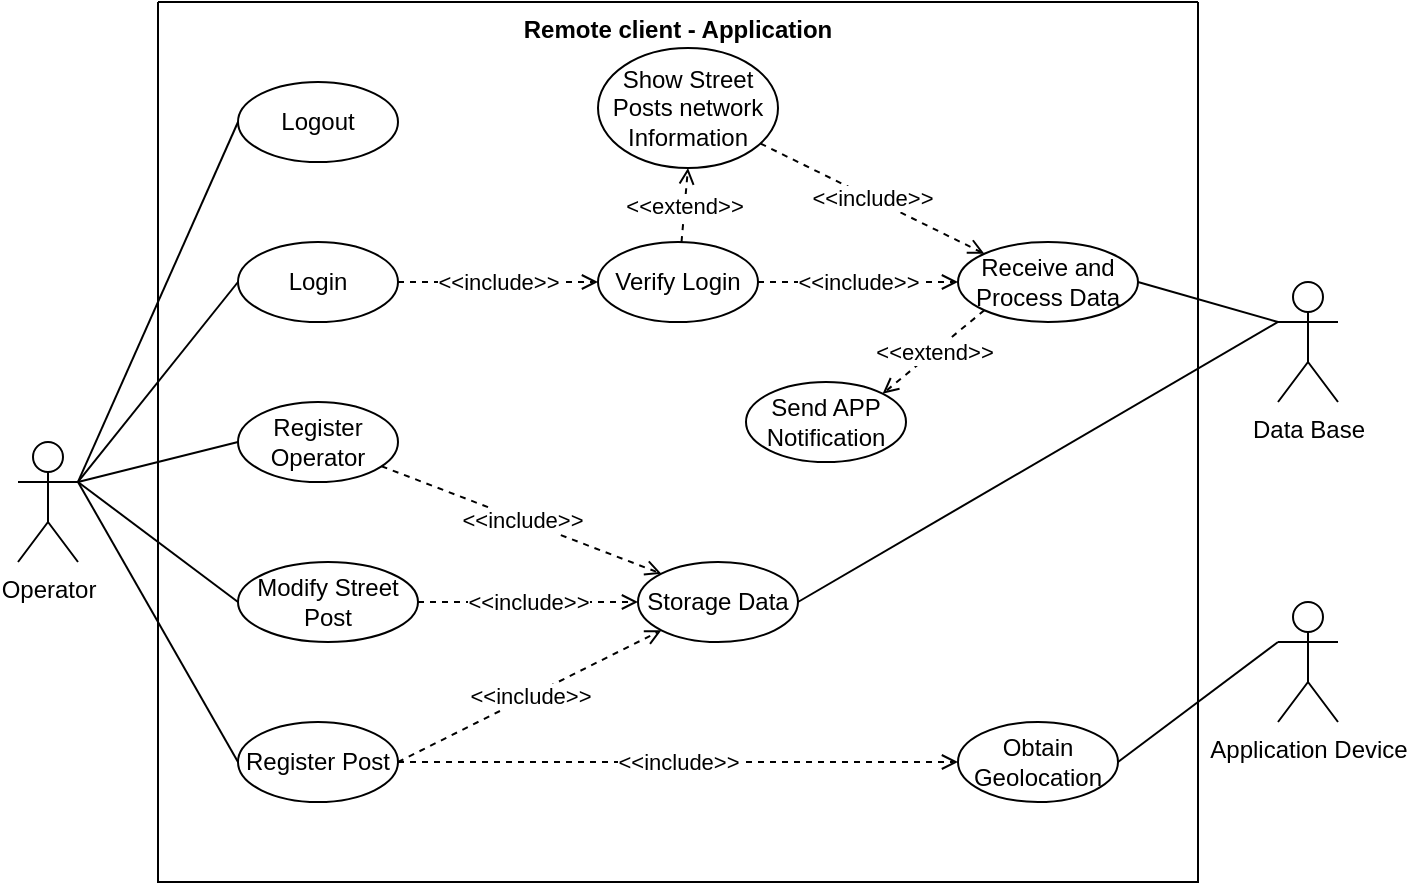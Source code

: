 <mxfile version="15.7.3" type="github" pages="4">
  <diagram id="smE5fnJAyVyCLhYMQo8Z" name="AppSystem_UseCases">
    <mxGraphModel dx="1185" dy="661" grid="1" gridSize="10" guides="1" tooltips="1" connect="1" arrows="1" fold="1" page="1" pageScale="1" pageWidth="827" pageHeight="1169" math="0" shadow="0">
      <root>
        <mxCell id="0" />
        <mxCell id="1" parent="0" />
        <mxCell id="Z5xYq3RRcm3EjHd7aSkA-1" value="Remote client - Application " style="swimlane;startSize=0;verticalAlign=top;" vertex="1" parent="1">
          <mxGeometry x="120" y="120" width="520" height="440" as="geometry" />
        </mxCell>
        <mxCell id="Z5xYq3RRcm3EjHd7aSkA-31" value="&amp;lt;&amp;lt;include&amp;gt;&amp;gt;" style="edgeStyle=none;rounded=0;orthogonalLoop=1;jettySize=auto;html=1;entryX=0;entryY=0.5;entryDx=0;entryDy=0;dashed=1;endArrow=open;endFill=0;" edge="1" parent="Z5xYq3RRcm3EjHd7aSkA-1" source="Z5xYq3RRcm3EjHd7aSkA-7" target="Z5xYq3RRcm3EjHd7aSkA-28">
          <mxGeometry relative="1" as="geometry" />
        </mxCell>
        <mxCell id="Z5xYq3RRcm3EjHd7aSkA-7" value="Login" style="ellipse;whiteSpace=wrap;html=1;" vertex="1" parent="Z5xYq3RRcm3EjHd7aSkA-1">
          <mxGeometry x="40" y="120" width="80" height="40" as="geometry" />
        </mxCell>
        <mxCell id="Z5xYq3RRcm3EjHd7aSkA-8" value="Logout" style="ellipse;whiteSpace=wrap;html=1;" vertex="1" parent="Z5xYq3RRcm3EjHd7aSkA-1">
          <mxGeometry x="40" y="40" width="80" height="40" as="geometry" />
        </mxCell>
        <mxCell id="Z5xYq3RRcm3EjHd7aSkA-55" value="&amp;lt;&amp;lt;include&amp;gt;&amp;gt;" style="edgeStyle=none;rounded=0;orthogonalLoop=1;jettySize=auto;html=1;entryX=0;entryY=0;entryDx=0;entryDy=0;dashed=1;endArrow=open;endFill=0;" edge="1" parent="Z5xYq3RRcm3EjHd7aSkA-1" source="Z5xYq3RRcm3EjHd7aSkA-9" target="Z5xYq3RRcm3EjHd7aSkA-23">
          <mxGeometry relative="1" as="geometry" />
        </mxCell>
        <mxCell id="Z5xYq3RRcm3EjHd7aSkA-9" value="Register Operator" style="ellipse;whiteSpace=wrap;html=1;" vertex="1" parent="Z5xYq3RRcm3EjHd7aSkA-1">
          <mxGeometry x="40" y="200" width="80" height="40" as="geometry" />
        </mxCell>
        <mxCell id="Z5xYq3RRcm3EjHd7aSkA-26" value="&amp;lt;&amp;lt;include&amp;gt;&amp;gt;" style="edgeStyle=none;rounded=0;orthogonalLoop=1;jettySize=auto;html=1;entryX=0;entryY=0.5;entryDx=0;entryDy=0;exitX=1;exitY=0.5;exitDx=0;exitDy=0;dashed=1;endArrow=open;endFill=0;" edge="1" parent="Z5xYq3RRcm3EjHd7aSkA-1" source="Z5xYq3RRcm3EjHd7aSkA-17" target="Z5xYq3RRcm3EjHd7aSkA-23">
          <mxGeometry relative="1" as="geometry" />
        </mxCell>
        <mxCell id="Z5xYq3RRcm3EjHd7aSkA-17" value="&lt;div&gt;Modify Street Post&lt;br&gt;&lt;/div&gt;" style="ellipse;whiteSpace=wrap;html=1;" vertex="1" parent="Z5xYq3RRcm3EjHd7aSkA-1">
          <mxGeometry x="40" y="280" width="90" height="40" as="geometry" />
        </mxCell>
        <mxCell id="Z5xYq3RRcm3EjHd7aSkA-22" value="&amp;lt;&amp;lt;include&amp;gt;&amp;gt;" style="edgeStyle=none;rounded=0;orthogonalLoop=1;jettySize=auto;html=1;entryX=0;entryY=0.5;entryDx=0;entryDy=0;dashed=1;endArrow=open;endFill=0;" edge="1" parent="Z5xYq3RRcm3EjHd7aSkA-1" source="Z5xYq3RRcm3EjHd7aSkA-18" target="Z5xYq3RRcm3EjHd7aSkA-20">
          <mxGeometry relative="1" as="geometry">
            <Array as="points">
              <mxPoint x="180" y="380" />
            </Array>
          </mxGeometry>
        </mxCell>
        <mxCell id="Z5xYq3RRcm3EjHd7aSkA-52" value="&amp;lt;&amp;lt;include&amp;gt;&amp;gt;" style="edgeStyle=none;rounded=0;orthogonalLoop=1;jettySize=auto;html=1;entryX=0;entryY=1;entryDx=0;entryDy=0;dashed=1;exitX=1;exitY=0.5;exitDx=0;exitDy=0;endArrow=open;endFill=0;" edge="1" parent="Z5xYq3RRcm3EjHd7aSkA-1" source="Z5xYq3RRcm3EjHd7aSkA-18" target="Z5xYq3RRcm3EjHd7aSkA-23">
          <mxGeometry relative="1" as="geometry" />
        </mxCell>
        <mxCell id="Z5xYq3RRcm3EjHd7aSkA-18" value="&lt;div&gt;Register Post&lt;br&gt;&lt;/div&gt;" style="ellipse;whiteSpace=wrap;html=1;" vertex="1" parent="Z5xYq3RRcm3EjHd7aSkA-1">
          <mxGeometry x="40" y="360" width="80" height="40" as="geometry" />
        </mxCell>
        <mxCell id="Z5xYq3RRcm3EjHd7aSkA-20" value="Obtain Geolocation" style="ellipse;whiteSpace=wrap;html=1;" vertex="1" parent="Z5xYq3RRcm3EjHd7aSkA-1">
          <mxGeometry x="400" y="360" width="80" height="40" as="geometry" />
        </mxCell>
        <mxCell id="Z5xYq3RRcm3EjHd7aSkA-23" value="Storage Data" style="ellipse;whiteSpace=wrap;html=1;" vertex="1" parent="Z5xYq3RRcm3EjHd7aSkA-1">
          <mxGeometry x="240" y="280" width="80" height="40" as="geometry" />
        </mxCell>
        <mxCell id="Z5xYq3RRcm3EjHd7aSkA-33" value="&amp;lt;&amp;lt;extend&amp;gt;&amp;gt;" style="edgeStyle=none;rounded=0;orthogonalLoop=1;jettySize=auto;html=1;entryX=0.5;entryY=1;entryDx=0;entryDy=0;dashed=1;endArrow=open;endFill=0;" edge="1" parent="Z5xYq3RRcm3EjHd7aSkA-1" source="Z5xYq3RRcm3EjHd7aSkA-28" target="Z5xYq3RRcm3EjHd7aSkA-32">
          <mxGeometry relative="1" as="geometry" />
        </mxCell>
        <mxCell id="Z5xYq3RRcm3EjHd7aSkA-28" value="Verify Login" style="ellipse;whiteSpace=wrap;html=1;" vertex="1" parent="Z5xYq3RRcm3EjHd7aSkA-1">
          <mxGeometry x="220" y="120" width="80" height="40" as="geometry" />
        </mxCell>
        <mxCell id="Z5xYq3RRcm3EjHd7aSkA-53" value="&amp;lt;&amp;lt;include&amp;gt;&amp;gt;" style="edgeStyle=none;rounded=0;orthogonalLoop=1;jettySize=auto;html=1;entryX=0;entryY=0;entryDx=0;entryDy=0;dashed=1;endArrow=open;endFill=0;" edge="1" parent="Z5xYq3RRcm3EjHd7aSkA-1" source="Z5xYq3RRcm3EjHd7aSkA-32" target="Z5xYq3RRcm3EjHd7aSkA-34">
          <mxGeometry relative="1" as="geometry" />
        </mxCell>
        <mxCell id="Z5xYq3RRcm3EjHd7aSkA-32" value="Show Street Posts network Information" style="ellipse;whiteSpace=wrap;html=1;" vertex="1" parent="Z5xYq3RRcm3EjHd7aSkA-1">
          <mxGeometry x="220" y="23" width="90" height="60" as="geometry" />
        </mxCell>
        <mxCell id="Z5xYq3RRcm3EjHd7aSkA-51" value="&amp;lt;&amp;lt;include&amp;gt;&amp;gt;" style="edgeStyle=none;rounded=0;orthogonalLoop=1;jettySize=auto;html=1;dashed=1;exitX=1;exitY=0.5;exitDx=0;exitDy=0;entryX=0;entryY=0.5;entryDx=0;entryDy=0;endArrow=open;endFill=0;" edge="1" parent="Z5xYq3RRcm3EjHd7aSkA-1" source="Z5xYq3RRcm3EjHd7aSkA-28" target="Z5xYq3RRcm3EjHd7aSkA-34">
          <mxGeometry relative="1" as="geometry" />
        </mxCell>
        <mxCell id="tzrhZv5mslkOKxqqWxBH-2" value="&amp;lt;&amp;lt;extend&amp;gt;&amp;gt;" style="rounded=0;orthogonalLoop=1;jettySize=auto;html=1;exitX=0;exitY=1;exitDx=0;exitDy=0;entryX=1;entryY=0;entryDx=0;entryDy=0;strokeWidth=1;verticalAlign=middle;dashed=1;endArrow=open;endFill=0;" edge="1" parent="Z5xYq3RRcm3EjHd7aSkA-1" source="Z5xYq3RRcm3EjHd7aSkA-34" target="tzrhZv5mslkOKxqqWxBH-1">
          <mxGeometry relative="1" as="geometry" />
        </mxCell>
        <mxCell id="Z5xYq3RRcm3EjHd7aSkA-34" value="Receive and Process Data" style="ellipse;whiteSpace=wrap;html=1;" vertex="1" parent="Z5xYq3RRcm3EjHd7aSkA-1">
          <mxGeometry x="400" y="120" width="90" height="40" as="geometry" />
        </mxCell>
        <mxCell id="tzrhZv5mslkOKxqqWxBH-1" value="Send APP Notification" style="ellipse;whiteSpace=wrap;html=1;" vertex="1" parent="Z5xYq3RRcm3EjHd7aSkA-1">
          <mxGeometry x="294" y="190" width="80" height="40" as="geometry" />
        </mxCell>
        <mxCell id="Z5xYq3RRcm3EjHd7aSkA-21" style="edgeStyle=none;rounded=0;orthogonalLoop=1;jettySize=auto;html=1;exitX=0;exitY=0.333;exitDx=0;exitDy=0;exitPerimeter=0;entryX=1;entryY=0.5;entryDx=0;entryDy=0;endArrow=none;endFill=0;" edge="1" parent="1" source="Z5xYq3RRcm3EjHd7aSkA-2" target="Z5xYq3RRcm3EjHd7aSkA-20">
          <mxGeometry relative="1" as="geometry" />
        </mxCell>
        <mxCell id="Z5xYq3RRcm3EjHd7aSkA-2" value="Application Device" style="shape=umlActor;verticalLabelPosition=bottom;verticalAlign=top;html=1;outlineConnect=0;" vertex="1" parent="1">
          <mxGeometry x="680" y="420" width="30" height="60" as="geometry" />
        </mxCell>
        <mxCell id="Z5xYq3RRcm3EjHd7aSkA-11" style="rounded=0;orthogonalLoop=1;jettySize=auto;html=1;exitX=1;exitY=0.333;exitDx=0;exitDy=0;exitPerimeter=0;entryX=0;entryY=0.5;entryDx=0;entryDy=0;endArrow=none;endFill=0;" edge="1" parent="1" source="Z5xYq3RRcm3EjHd7aSkA-6" target="Z5xYq3RRcm3EjHd7aSkA-8">
          <mxGeometry relative="1" as="geometry" />
        </mxCell>
        <mxCell id="Z5xYq3RRcm3EjHd7aSkA-12" style="edgeStyle=none;rounded=0;orthogonalLoop=1;jettySize=auto;html=1;exitX=1;exitY=0.333;exitDx=0;exitDy=0;exitPerimeter=0;entryX=0;entryY=0.5;entryDx=0;entryDy=0;endArrow=none;endFill=0;" edge="1" parent="1" source="Z5xYq3RRcm3EjHd7aSkA-6" target="Z5xYq3RRcm3EjHd7aSkA-9">
          <mxGeometry relative="1" as="geometry" />
        </mxCell>
        <mxCell id="Z5xYq3RRcm3EjHd7aSkA-13" style="edgeStyle=none;rounded=0;orthogonalLoop=1;jettySize=auto;html=1;exitX=1;exitY=0.333;exitDx=0;exitDy=0;exitPerimeter=0;entryX=0;entryY=0.5;entryDx=0;entryDy=0;endArrow=none;endFill=0;" edge="1" parent="1" source="Z5xYq3RRcm3EjHd7aSkA-6" target="Z5xYq3RRcm3EjHd7aSkA-7">
          <mxGeometry relative="1" as="geometry" />
        </mxCell>
        <mxCell id="Z5xYq3RRcm3EjHd7aSkA-19" style="edgeStyle=none;rounded=0;orthogonalLoop=1;jettySize=auto;html=1;exitX=1;exitY=0.333;exitDx=0;exitDy=0;exitPerimeter=0;entryX=0;entryY=0.5;entryDx=0;entryDy=0;endArrow=none;endFill=0;" edge="1" parent="1" source="Z5xYq3RRcm3EjHd7aSkA-6" target="Z5xYq3RRcm3EjHd7aSkA-18">
          <mxGeometry relative="1" as="geometry" />
        </mxCell>
        <mxCell id="Z5xYq3RRcm3EjHd7aSkA-24" style="edgeStyle=none;rounded=0;orthogonalLoop=1;jettySize=auto;html=1;exitX=1;exitY=0.333;exitDx=0;exitDy=0;exitPerimeter=0;entryX=0;entryY=0.5;entryDx=0;entryDy=0;endArrow=none;endFill=0;" edge="1" parent="1" source="Z5xYq3RRcm3EjHd7aSkA-6" target="Z5xYq3RRcm3EjHd7aSkA-17">
          <mxGeometry relative="1" as="geometry" />
        </mxCell>
        <mxCell id="Z5xYq3RRcm3EjHd7aSkA-6" value="Operator" style="shape=umlActor;verticalLabelPosition=bottom;verticalAlign=top;html=1;outlineConnect=0;" vertex="1" parent="1">
          <mxGeometry x="50" y="340" width="30" height="60" as="geometry" />
        </mxCell>
        <mxCell id="Z5xYq3RRcm3EjHd7aSkA-25" style="edgeStyle=none;rounded=0;orthogonalLoop=1;jettySize=auto;html=1;exitX=0;exitY=0.333;exitDx=0;exitDy=0;exitPerimeter=0;entryX=1;entryY=0.5;entryDx=0;entryDy=0;endArrow=none;endFill=0;" edge="1" parent="1" source="Z5xYq3RRcm3EjHd7aSkA-10" target="Z5xYq3RRcm3EjHd7aSkA-23">
          <mxGeometry relative="1" as="geometry" />
        </mxCell>
        <mxCell id="Z5xYq3RRcm3EjHd7aSkA-50" style="edgeStyle=none;rounded=0;orthogonalLoop=1;jettySize=auto;html=1;exitX=0;exitY=0.333;exitDx=0;exitDy=0;exitPerimeter=0;entryX=1;entryY=0.5;entryDx=0;entryDy=0;endArrow=none;endFill=0;" edge="1" parent="1" source="Z5xYq3RRcm3EjHd7aSkA-10" target="Z5xYq3RRcm3EjHd7aSkA-34">
          <mxGeometry relative="1" as="geometry" />
        </mxCell>
        <mxCell id="Z5xYq3RRcm3EjHd7aSkA-10" value="Data Base" style="shape=umlActor;verticalLabelPosition=bottom;verticalAlign=top;html=1;outlineConnect=0;" vertex="1" parent="1">
          <mxGeometry x="680" y="260" width="30" height="60" as="geometry" />
        </mxCell>
      </root>
    </mxGraphModel>
  </diagram>
  <diagram name="WebSiteSys_UseCases" id="4FfJd1EmiULP9ebMevSI">
    <mxGraphModel dx="1185" dy="661" grid="1" gridSize="10" guides="1" tooltips="1" connect="1" arrows="1" fold="1" page="1" pageScale="1" pageWidth="827" pageHeight="1169" math="0" shadow="0">
      <root>
        <mxCell id="5bZJ5uvaay_0yBccqVm7-0" />
        <mxCell id="5bZJ5uvaay_0yBccqVm7-1" parent="5bZJ5uvaay_0yBccqVm7-0" />
        <mxCell id="5bZJ5uvaay_0yBccqVm7-2" value="Remote Client - Web Site " style="swimlane;startSize=0;verticalAlign=top;" vertex="1" parent="5bZJ5uvaay_0yBccqVm7-1">
          <mxGeometry x="120" y="120" width="520" height="240" as="geometry" />
        </mxCell>
        <mxCell id="HWeHAJftkcvxa5E9LvG0-5" value="&amp;lt;&amp;lt;extend&amp;gt;&amp;gt;" style="edgeStyle=none;rounded=0;orthogonalLoop=1;jettySize=auto;html=1;entryX=0;entryY=0.5;entryDx=0;entryDy=0;dashed=1;endArrow=open;endFill=0;" edge="1" parent="5bZJ5uvaay_0yBccqVm7-2" source="5bZJ5uvaay_0yBccqVm7-12" target="HWeHAJftkcvxa5E9LvG0-4">
          <mxGeometry relative="1" as="geometry" />
        </mxCell>
        <mxCell id="5bZJ5uvaay_0yBccqVm7-12" value="Insert Location" style="ellipse;whiteSpace=wrap;html=1;" vertex="1" parent="5bZJ5uvaay_0yBccqVm7-2">
          <mxGeometry x="40" y="40" width="80" height="40" as="geometry" />
        </mxCell>
        <mxCell id="lhICtqO1B-pOkqbgifs4-3" value="&amp;lt;&amp;lt;extend&amp;gt;&amp;gt;" style="edgeStyle=none;rounded=0;orthogonalLoop=1;jettySize=auto;html=1;entryX=1;entryY=1;entryDx=0;entryDy=0;dashed=1;endArrow=open;endFill=0;" edge="1" parent="5bZJ5uvaay_0yBccqVm7-2" source="5bZJ5uvaay_0yBccqVm7-13" target="HWeHAJftkcvxa5E9LvG0-4">
          <mxGeometry relative="1" as="geometry" />
        </mxCell>
        <mxCell id="5bZJ5uvaay_0yBccqVm7-13" value="Obtain Geolocation" style="ellipse;whiteSpace=wrap;html=1;" vertex="1" parent="5bZJ5uvaay_0yBccqVm7-2">
          <mxGeometry x="400" y="160" width="80" height="40" as="geometry" />
        </mxCell>
        <mxCell id="5bZJ5uvaay_0yBccqVm7-20" value="Receive and Process Data" style="ellipse;whiteSpace=wrap;html=1;" vertex="1" parent="5bZJ5uvaay_0yBccqVm7-2">
          <mxGeometry x="400" y="40" width="80" height="40" as="geometry" />
        </mxCell>
        <mxCell id="HWeHAJftkcvxa5E9LvG0-6" value="&amp;lt;&amp;lt;include&amp;gt;&amp;gt;" style="edgeStyle=none;rounded=0;orthogonalLoop=1;jettySize=auto;html=1;entryX=0;entryY=0.5;entryDx=0;entryDy=0;dashed=1;endArrow=open;endFill=0;" edge="1" parent="5bZJ5uvaay_0yBccqVm7-2" source="HWeHAJftkcvxa5E9LvG0-4" target="5bZJ5uvaay_0yBccqVm7-20">
          <mxGeometry relative="1" as="geometry" />
        </mxCell>
        <mxCell id="HWeHAJftkcvxa5E9LvG0-4" value="Show Available Parking Spots" style="ellipse;whiteSpace=wrap;html=1;" vertex="1" parent="5bZJ5uvaay_0yBccqVm7-2">
          <mxGeometry x="210" y="35" width="100" height="50" as="geometry" />
        </mxCell>
        <mxCell id="lhICtqO1B-pOkqbgifs4-2" value="&amp;lt;&amp;lt;extend&amp;gt;&amp;gt;" style="edgeStyle=none;rounded=0;orthogonalLoop=1;jettySize=auto;html=1;entryX=0;entryY=0.5;entryDx=0;entryDy=0;dashed=1;endArrow=open;endFill=0;" edge="1" parent="5bZJ5uvaay_0yBccqVm7-2" source="lhICtqO1B-pOkqbgifs4-0" target="5bZJ5uvaay_0yBccqVm7-13">
          <mxGeometry relative="1" as="geometry" />
        </mxCell>
        <mxCell id="lhICtqO1B-pOkqbgifs4-0" value="Use GPS Location" style="ellipse;whiteSpace=wrap;html=1;" vertex="1" parent="5bZJ5uvaay_0yBccqVm7-2">
          <mxGeometry x="40" y="155" width="90" height="50" as="geometry" />
        </mxCell>
        <mxCell id="5bZJ5uvaay_0yBccqVm7-21" style="edgeStyle=none;rounded=0;orthogonalLoop=1;jettySize=auto;html=1;exitX=0;exitY=0.333;exitDx=0;exitDy=0;exitPerimeter=0;entryX=1;entryY=0.5;entryDx=0;entryDy=0;endArrow=none;endFill=0;" edge="1" parent="5bZJ5uvaay_0yBccqVm7-1" source="5bZJ5uvaay_0yBccqVm7-22" target="5bZJ5uvaay_0yBccqVm7-13">
          <mxGeometry relative="1" as="geometry" />
        </mxCell>
        <mxCell id="5bZJ5uvaay_0yBccqVm7-22" value="&lt;div&gt; Device where &lt;br&gt;&lt;/div&gt;&lt;div&gt;the WebSite&lt;/div&gt;&lt;div&gt; is running&lt;/div&gt;" style="shape=umlActor;verticalLabelPosition=bottom;verticalAlign=top;html=1;outlineConnect=0;" vertex="1" parent="5bZJ5uvaay_0yBccqVm7-1">
          <mxGeometry x="680" y="250" width="30" height="60" as="geometry" />
        </mxCell>
        <mxCell id="5bZJ5uvaay_0yBccqVm7-26" style="edgeStyle=none;rounded=0;orthogonalLoop=1;jettySize=auto;html=1;exitX=1;exitY=0.333;exitDx=0;exitDy=0;exitPerimeter=0;entryX=0;entryY=0.5;entryDx=0;entryDy=0;endArrow=none;endFill=0;" edge="1" parent="5bZJ5uvaay_0yBccqVm7-1" source="5bZJ5uvaay_0yBccqVm7-28" target="5bZJ5uvaay_0yBccqVm7-12">
          <mxGeometry relative="1" as="geometry" />
        </mxCell>
        <mxCell id="lhICtqO1B-pOkqbgifs4-1" style="edgeStyle=none;rounded=0;orthogonalLoop=1;jettySize=auto;html=1;entryX=0;entryY=0.5;entryDx=0;entryDy=0;exitX=1;exitY=0.333;exitDx=0;exitDy=0;exitPerimeter=0;endArrow=none;endFill=0;" edge="1" parent="5bZJ5uvaay_0yBccqVm7-1" source="5bZJ5uvaay_0yBccqVm7-28" target="lhICtqO1B-pOkqbgifs4-0">
          <mxGeometry relative="1" as="geometry" />
        </mxCell>
        <mxCell id="5bZJ5uvaay_0yBccqVm7-28" value="User" style="shape=umlActor;verticalLabelPosition=bottom;verticalAlign=top;html=1;outlineConnect=0;" vertex="1" parent="5bZJ5uvaay_0yBccqVm7-1">
          <mxGeometry x="50" y="220" width="30" height="60" as="geometry" />
        </mxCell>
        <mxCell id="5bZJ5uvaay_0yBccqVm7-30" style="edgeStyle=none;rounded=0;orthogonalLoop=1;jettySize=auto;html=1;exitX=0;exitY=0.333;exitDx=0;exitDy=0;exitPerimeter=0;entryX=1;entryY=0.5;entryDx=0;entryDy=0;endArrow=none;endFill=0;" edge="1" parent="5bZJ5uvaay_0yBccqVm7-1" source="5bZJ5uvaay_0yBccqVm7-31" target="5bZJ5uvaay_0yBccqVm7-20">
          <mxGeometry relative="1" as="geometry" />
        </mxCell>
        <mxCell id="5bZJ5uvaay_0yBccqVm7-31" value="Data Base" style="shape=umlActor;verticalLabelPosition=bottom;verticalAlign=top;html=1;outlineConnect=0;" vertex="1" parent="5bZJ5uvaay_0yBccqVm7-1">
          <mxGeometry x="680" y="160" width="30" height="60" as="geometry" />
        </mxCell>
      </root>
    </mxGraphModel>
  </diagram>
  <diagram id="OCFw99Fu_aBWrZGg2Cmg" name="AppSystem_Flowchart">
    <mxGraphModel dx="1185" dy="661" grid="1" gridSize="10" guides="1" tooltips="1" connect="1" arrows="1" fold="1" page="1" pageScale="1" pageWidth="827" pageHeight="1169" math="0" shadow="0">
      <root>
        <mxCell id="kFAHCopUlWE3aFs84oHL-0" />
        <mxCell id="kFAHCopUlWE3aFs84oHL-1" parent="kFAHCopUlWE3aFs84oHL-0" />
        <mxCell id="qKz6rHFTW4mGTRxI2GKe-0" style="edgeStyle=orthogonalEdgeStyle;rounded=0;orthogonalLoop=1;jettySize=auto;html=1;entryX=0.5;entryY=0;entryDx=0;entryDy=0;strokeWidth=1;" edge="1" parent="kFAHCopUlWE3aFs84oHL-1" source="kFAHCopUlWE3aFs84oHL-2" target="FcJ4UmkGHhbU9HNVWjmT-6">
          <mxGeometry relative="1" as="geometry" />
        </mxCell>
        <mxCell id="kFAHCopUlWE3aFs84oHL-2" value="" style="strokeWidth=2;html=1;shape=mxgraph.flowchart.start_2;whiteSpace=wrap;align=center;verticalAlign=top;" vertex="1" parent="kFAHCopUlWE3aFs84oHL-1">
          <mxGeometry x="400" y="40" width="40" height="40" as="geometry" />
        </mxCell>
        <mxCell id="6r2pijpvhr34EdALcpbM-5" value="Login" style="edgeStyle=orthogonalEdgeStyle;rounded=0;orthogonalLoop=1;jettySize=auto;html=1;strokeWidth=1;entryX=0.5;entryY=0;entryDx=0;entryDy=0;verticalAlign=middle;exitX=0.5;exitY=1;exitDx=0;exitDy=0;" edge="1" parent="kFAHCopUlWE3aFs84oHL-1" source="FcJ4UmkGHhbU9HNVWjmT-6" target="FcJ4UmkGHhbU9HNVWjmT-9">
          <mxGeometry x="0.818" y="21" relative="1" as="geometry">
            <mxPoint x="560.72" y="241.04" as="targetPoint" />
            <mxPoint x="559.48" y="200" as="sourcePoint" />
            <mxPoint as="offset" />
          </mxGeometry>
        </mxCell>
        <mxCell id="6r2pijpvhr34EdALcpbM-9" value="Invalid Login" style="edgeStyle=orthogonalEdgeStyle;rounded=0;orthogonalLoop=1;jettySize=auto;html=1;exitX=0;exitY=0.5;exitDx=0;exitDy=0;strokeWidth=1;curved=1;entryX=0.25;entryY=0;entryDx=0;entryDy=0;" edge="1" parent="kFAHCopUlWE3aFs84oHL-1" source="FcJ4UmkGHhbU9HNVWjmT-9" target="FcJ4UmkGHhbU9HNVWjmT-9">
          <mxGeometry x="-0.263" y="35" relative="1" as="geometry">
            <mxPoint x="538.48" y="240" as="targetPoint" />
            <mxPoint x="514.48" y="260" as="sourcePoint" />
            <Array as="points">
              <mxPoint x="484.98" y="260" />
              <mxPoint x="484.98" y="210" />
              <mxPoint x="536.98" y="210" />
            </Array>
            <mxPoint as="offset" />
          </mxGeometry>
        </mxCell>
        <mxCell id="FcJ4UmkGHhbU9HNVWjmT-6" value="System Configuration" style="verticalLabelPosition=middle;verticalAlign=middle;html=1;shape=process;whiteSpace=wrap;rounded=1;size=0.086;arcSize=6;fillColor=none;labelPosition=center;align=center;" vertex="1" parent="kFAHCopUlWE3aFs84oHL-1">
          <mxGeometry x="347.5" y="120" width="145" height="40" as="geometry" />
        </mxCell>
        <mxCell id="FcJ4UmkGHhbU9HNVWjmT-12" value="&lt;div&gt;Successful Login&lt;/div&gt;" style="edgeStyle=orthogonalEdgeStyle;curved=1;rounded=0;orthogonalLoop=1;jettySize=auto;html=1;entryX=0.5;entryY=0;entryDx=0;entryDy=0;strokeWidth=1;exitX=0.5;exitY=1;exitDx=0;exitDy=0;" edge="1" parent="kFAHCopUlWE3aFs84oHL-1" source="FcJ4UmkGHhbU9HNVWjmT-9" target="FcJ4UmkGHhbU9HNVWjmT-11">
          <mxGeometry y="51" relative="1" as="geometry">
            <mxPoint x="567.5" y="280" as="sourcePoint" />
            <mxPoint x="567.5" y="320" as="targetPoint" />
            <mxPoint as="offset" />
          </mxGeometry>
        </mxCell>
        <mxCell id="FcJ4UmkGHhbU9HNVWjmT-9" value="&lt;div&gt;Login&lt;/div&gt;" style="verticalLabelPosition=middle;verticalAlign=middle;html=1;shape=process;whiteSpace=wrap;rounded=1;size=0.086;arcSize=6;fillColor=none;labelPosition=center;align=center;" vertex="1" parent="kFAHCopUlWE3aFs84oHL-1">
          <mxGeometry x="514.48" y="240" width="90" height="40" as="geometry" />
        </mxCell>
        <mxCell id="FcJ4UmkGHhbU9HNVWjmT-11" value="Show Posts Information" style="verticalLabelPosition=middle;verticalAlign=middle;html=1;shape=process;whiteSpace=wrap;rounded=1;size=0.086;arcSize=6;fillColor=none;labelPosition=center;align=center;" vertex="1" parent="kFAHCopUlWE3aFs84oHL-1">
          <mxGeometry x="514.48" y="320" width="90" height="40" as="geometry" />
        </mxCell>
        <mxCell id="FcJ4UmkGHhbU9HNVWjmT-14" value="&lt;div&gt;Operator &lt;br&gt;&lt;/div&gt;&lt;div&gt;Registered&lt;/div&gt;" style="edgeStyle=orthogonalEdgeStyle;rounded=0;orthogonalLoop=1;jettySize=auto;html=1;strokeWidth=1;exitX=0.5;exitY=1;exitDx=0;exitDy=0;" edge="1" parent="kFAHCopUlWE3aFs84oHL-1" source="FcJ4UmkGHhbU9HNVWjmT-15">
          <mxGeometry x="-0.625" y="-20" relative="1" as="geometry">
            <mxPoint x="325" y="280" as="sourcePoint" />
            <mxPoint x="420" y="180" as="targetPoint" />
            <Array as="points">
              <mxPoint x="325" y="320" />
              <mxPoint x="240" y="320" />
              <mxPoint x="240" y="180" />
            </Array>
            <mxPoint as="offset" />
          </mxGeometry>
        </mxCell>
        <mxCell id="FcJ4UmkGHhbU9HNVWjmT-17" value="Register" style="edgeStyle=orthogonalEdgeStyle;rounded=0;orthogonalLoop=1;jettySize=auto;html=1;strokeWidth=1;verticalAlign=middle;exitX=0.5;exitY=1;exitDx=0;exitDy=0;" edge="1" parent="kFAHCopUlWE3aFs84oHL-1" source="FcJ4UmkGHhbU9HNVWjmT-6" target="FcJ4UmkGHhbU9HNVWjmT-15">
          <mxGeometry x="0.257" y="20" relative="1" as="geometry">
            <mxPoint x="325" y="200" as="sourcePoint" />
            <mxPoint as="offset" />
          </mxGeometry>
        </mxCell>
        <mxCell id="FcJ4UmkGHhbU9HNVWjmT-15" value="Register Operator" style="verticalLabelPosition=middle;verticalAlign=middle;html=1;shape=process;whiteSpace=wrap;rounded=1;size=0.086;arcSize=6;fillColor=none;labelPosition=center;align=center;" vertex="1" parent="kFAHCopUlWE3aFs84oHL-1">
          <mxGeometry x="280" y="240" width="90" height="40" as="geometry" />
        </mxCell>
        <mxCell id="o-Xg6d7DhyHQ84LFF3CI-3" value="Register Post" style="edgeStyle=orthogonalEdgeStyle;rounded=0;orthogonalLoop=1;jettySize=auto;html=1;strokeWidth=1;verticalAlign=middle;entryX=0.5;entryY=0;entryDx=0;entryDy=0;exitX=0.5;exitY=1;exitDx=0;exitDy=0;" edge="1" parent="kFAHCopUlWE3aFs84oHL-1" source="FcJ4UmkGHhbU9HNVWjmT-11" target="o-Xg6d7DhyHQ84LFF3CI-1">
          <mxGeometry x="0.454" y="20" relative="1" as="geometry">
            <mxPoint x="365" y="400" as="sourcePoint" />
            <mxPoint as="offset" />
          </mxGeometry>
        </mxCell>
        <mxCell id="NqCkrAAovr8_RNabCgoQ-0" value="&lt;div&gt;Post Registered&lt;/div&gt;" style="edgeStyle=orthogonalEdgeStyle;rounded=0;orthogonalLoop=1;jettySize=auto;html=1;strokeWidth=1;verticalAlign=middle;exitX=0.5;exitY=1;exitDx=0;exitDy=0;entryX=0.5;entryY=0;entryDx=0;entryDy=0;entryPerimeter=0;" edge="1" parent="kFAHCopUlWE3aFs84oHL-1" source="o-Xg6d7DhyHQ84LFF3CI-1" target="85EwHDn-hXENK2C40TPa-0">
          <mxGeometry y="45" relative="1" as="geometry">
            <mxPoint x="365" y="520" as="targetPoint" />
            <Array as="points" />
            <mxPoint as="offset" />
          </mxGeometry>
        </mxCell>
        <mxCell id="o-Xg6d7DhyHQ84LFF3CI-1" value="Register Post" style="verticalLabelPosition=middle;verticalAlign=middle;html=1;shape=process;whiteSpace=wrap;rounded=1;size=0.086;arcSize=6;fillColor=none;labelPosition=center;align=center;" vertex="1" parent="kFAHCopUlWE3aFs84oHL-1">
          <mxGeometry x="320" y="440" width="90" height="40" as="geometry" />
        </mxCell>
        <mxCell id="85EwHDn-hXENK2C40TPa-3" value="Modify Post" style="edgeStyle=orthogonalEdgeStyle;rounded=0;orthogonalLoop=1;jettySize=auto;html=1;strokeWidth=1;verticalAlign=middle;exitX=0.5;exitY=1;exitDx=0;exitDy=0;" edge="1" parent="kFAHCopUlWE3aFs84oHL-1" source="FcJ4UmkGHhbU9HNVWjmT-11" target="NqCkrAAovr8_RNabCgoQ-1">
          <mxGeometry x="0.5" y="31" relative="1" as="geometry">
            <mxPoint x="559.48" y="400" as="sourcePoint" />
            <mxPoint as="offset" />
          </mxGeometry>
        </mxCell>
        <mxCell id="85EwHDn-hXENK2C40TPa-5" value="Post Modified" style="edgeStyle=orthogonalEdgeStyle;rounded=0;orthogonalLoop=1;jettySize=auto;html=1;entryX=0.5;entryY=0;entryDx=0;entryDy=0;entryPerimeter=0;strokeWidth=1;verticalAlign=middle;" edge="1" parent="kFAHCopUlWE3aFs84oHL-1" source="NqCkrAAovr8_RNabCgoQ-1" target="85EwHDn-hXENK2C40TPa-4">
          <mxGeometry y="41" relative="1" as="geometry">
            <mxPoint as="offset" />
          </mxGeometry>
        </mxCell>
        <mxCell id="NqCkrAAovr8_RNabCgoQ-1" value="Modify Post" style="verticalLabelPosition=middle;verticalAlign=middle;html=1;shape=process;whiteSpace=wrap;rounded=1;size=0.086;arcSize=6;fillColor=none;labelPosition=center;align=center;" vertex="1" parent="kFAHCopUlWE3aFs84oHL-1">
          <mxGeometry x="514.48" y="440" width="90" height="40" as="geometry" />
        </mxCell>
        <mxCell id="85EwHDn-hXENK2C40TPa-0" value="A" style="verticalLabelPosition=middle;verticalAlign=middle;html=1;shape=mxgraph.flowchart.on-page_reference;fillColor=none;labelPosition=center;align=center;" vertex="1" parent="kFAHCopUlWE3aFs84oHL-1">
          <mxGeometry x="345" y="520" width="40" height="40" as="geometry" />
        </mxCell>
        <mxCell id="85EwHDn-hXENK2C40TPa-2" style="edgeStyle=orthogonalEdgeStyle;rounded=0;orthogonalLoop=1;jettySize=auto;html=1;strokeWidth=1;verticalAlign=middle;" edge="1" parent="kFAHCopUlWE3aFs84oHL-1" source="85EwHDn-hXENK2C40TPa-1">
          <mxGeometry relative="1" as="geometry">
            <mxPoint x="560" y="300.0" as="targetPoint" />
          </mxGeometry>
        </mxCell>
        <mxCell id="85EwHDn-hXENK2C40TPa-1" value="A" style="verticalLabelPosition=middle;verticalAlign=middle;html=1;shape=mxgraph.flowchart.on-page_reference;fillColor=none;labelPosition=center;align=center;" vertex="1" parent="kFAHCopUlWE3aFs84oHL-1">
          <mxGeometry x="440" y="280" width="40" height="40" as="geometry" />
        </mxCell>
        <mxCell id="85EwHDn-hXENK2C40TPa-4" value="A" style="verticalLabelPosition=middle;verticalAlign=middle;html=1;shape=mxgraph.flowchart.on-page_reference;fillColor=none;labelPosition=center;align=center;" vertex="1" parent="kFAHCopUlWE3aFs84oHL-1">
          <mxGeometry x="539.48" y="520" width="40" height="40" as="geometry" />
        </mxCell>
        <mxCell id="85EwHDn-hXENK2C40TPa-7" value="Logout" style="edgeStyle=orthogonalEdgeStyle;rounded=0;orthogonalLoop=1;jettySize=auto;html=1;strokeWidth=1;verticalAlign=middle;exitX=0.5;exitY=1;exitDx=0;exitDy=0;" edge="1" parent="kFAHCopUlWE3aFs84oHL-1" source="FcJ4UmkGHhbU9HNVWjmT-11" target="85EwHDn-hXENK2C40TPa-6">
          <mxGeometry x="0.855" y="25" relative="1" as="geometry">
            <mxPoint x="755" y="400" as="sourcePoint" />
            <mxPoint as="offset" />
          </mxGeometry>
        </mxCell>
        <mxCell id="85EwHDn-hXENK2C40TPa-10" style="edgeStyle=orthogonalEdgeStyle;rounded=0;orthogonalLoop=1;jettySize=auto;html=1;entryX=0.5;entryY=0;entryDx=0;entryDy=0;entryPerimeter=0;strokeWidth=1;verticalAlign=middle;" edge="1" parent="kFAHCopUlWE3aFs84oHL-1" source="85EwHDn-hXENK2C40TPa-6" target="85EwHDn-hXENK2C40TPa-8">
          <mxGeometry relative="1" as="geometry" />
        </mxCell>
        <mxCell id="85EwHDn-hXENK2C40TPa-6" value="Logout" style="verticalLabelPosition=middle;verticalAlign=middle;html=1;shape=process;whiteSpace=wrap;rounded=1;size=0.086;arcSize=6;fillColor=none;labelPosition=center;align=center;" vertex="1" parent="kFAHCopUlWE3aFs84oHL-1">
          <mxGeometry x="710" y="440" width="90" height="40" as="geometry" />
        </mxCell>
        <mxCell id="85EwHDn-hXENK2C40TPa-8" value="END" style="strokeWidth=2;html=1;shape=mxgraph.flowchart.terminator;whiteSpace=wrap;fillColor=none;align=center;verticalAlign=middle;" vertex="1" parent="kFAHCopUlWE3aFs84oHL-1">
          <mxGeometry x="720" y="520" width="70" height="40" as="geometry" />
        </mxCell>
      </root>
    </mxGraphModel>
  </diagram>
  <diagram name="WebSite_Flowchart" id="1ayb_BJJMKkTYPtI-sKL">
    <mxGraphModel dx="1422" dy="793" grid="1" gridSize="10" guides="1" tooltips="1" connect="1" arrows="1" fold="1" page="1" pageScale="1" pageWidth="827" pageHeight="1169" math="0" shadow="0">
      <root>
        <mxCell id="fxeLt2PDO6SFIFV0pFWX-0" />
        <mxCell id="fxeLt2PDO6SFIFV0pFWX-1" parent="fxeLt2PDO6SFIFV0pFWX-0" />
        <mxCell id="fxeLt2PDO6SFIFV0pFWX-2" style="edgeStyle=orthogonalEdgeStyle;rounded=0;orthogonalLoop=1;jettySize=auto;html=1;entryX=0.5;entryY=0;entryDx=0;entryDy=0;strokeWidth=1;" edge="1" parent="fxeLt2PDO6SFIFV0pFWX-1" source="fxeLt2PDO6SFIFV0pFWX-3" target="fxeLt2PDO6SFIFV0pFWX-8">
          <mxGeometry relative="1" as="geometry" />
        </mxCell>
        <mxCell id="fxeLt2PDO6SFIFV0pFWX-3" value="" style="strokeWidth=2;html=1;shape=mxgraph.flowchart.start_2;whiteSpace=wrap;align=center;verticalAlign=top;" vertex="1" parent="fxeLt2PDO6SFIFV0pFWX-1">
          <mxGeometry x="400" y="40" width="40" height="40" as="geometry" />
        </mxCell>
        <mxCell id="bABfZ5KSR_ARfo-jGFOm-1" style="edgeStyle=orthogonalEdgeStyle;rounded=0;orthogonalLoop=1;jettySize=auto;html=1;entryX=0.5;entryY=0;entryDx=0;entryDy=0;entryPerimeter=0;strokeWidth=1;verticalAlign=middle;" edge="1" parent="fxeLt2PDO6SFIFV0pFWX-1" source="fxeLt2PDO6SFIFV0pFWX-8" target="bABfZ5KSR_ARfo-jGFOm-0">
          <mxGeometry relative="1" as="geometry" />
        </mxCell>
        <mxCell id="fxeLt2PDO6SFIFV0pFWX-8" value="System Configuration" style="verticalLabelPosition=middle;verticalAlign=middle;html=1;shape=process;whiteSpace=wrap;rounded=1;size=0.086;arcSize=6;fillColor=none;labelPosition=center;align=center;" vertex="1" parent="fxeLt2PDO6SFIFV0pFWX-1">
          <mxGeometry x="347.5" y="120" width="145" height="40" as="geometry" />
        </mxCell>
        <mxCell id="bABfZ5KSR_ARfo-jGFOm-2" value="Yes" style="edgeStyle=orthogonalEdgeStyle;rounded=0;orthogonalLoop=1;jettySize=auto;html=1;strokeWidth=1;verticalAlign=middle;" edge="1" parent="fxeLt2PDO6SFIFV0pFWX-1" source="bABfZ5KSR_ARfo-jGFOm-0" target="rBYO_LJDjtLjBQALx_wB-2">
          <mxGeometry x="-0.826" y="-10" relative="1" as="geometry">
            <mxPoint x="420" y="440" as="targetPoint" />
            <Array as="points">
              <mxPoint x="290" y="250" />
              <mxPoint x="290" y="400" />
              <mxPoint x="420" y="400" />
            </Array>
            <mxPoint as="offset" />
          </mxGeometry>
        </mxCell>
        <mxCell id="bABfZ5KSR_ARfo-jGFOm-3" value="No" style="edgeStyle=orthogonalEdgeStyle;rounded=0;orthogonalLoop=1;jettySize=auto;html=1;strokeWidth=1;verticalAlign=middle;entryX=0.5;entryY=0;entryDx=0;entryDy=0;bendable=1;exitX=1;exitY=0.5;exitDx=0;exitDy=0;exitPerimeter=0;" edge="1" parent="fxeLt2PDO6SFIFV0pFWX-1" source="bABfZ5KSR_ARfo-jGFOm-0" target="PTSw33NLbifbEQkw_JY2-0">
          <mxGeometry x="-0.826" y="10" relative="1" as="geometry">
            <mxPoint x="664" y="281" as="targetPoint" />
            <mxPoint x="464" y="250" as="sourcePoint" />
            <Array as="points">
              <mxPoint x="599" y="250" />
            </Array>
            <mxPoint as="offset" />
          </mxGeometry>
        </mxCell>
        <mxCell id="bABfZ5KSR_ARfo-jGFOm-0" value="Use GPS Location?" style="strokeWidth=2;html=1;shape=mxgraph.flowchart.decision;whiteSpace=wrap;fillColor=none;align=center;verticalAlign=middle;" vertex="1" parent="fxeLt2PDO6SFIFV0pFWX-1">
          <mxGeometry x="360" y="200" width="120" height="100" as="geometry" />
        </mxCell>
        <mxCell id="YDjZGpQ12eDDHxPqJp9n-3" style="edgeStyle=orthogonalEdgeStyle;rounded=0;orthogonalLoop=1;jettySize=auto;html=1;strokeWidth=1;verticalAlign=middle;" edge="1" parent="fxeLt2PDO6SFIFV0pFWX-1" source="PTSw33NLbifbEQkw_JY2-0">
          <mxGeometry relative="1" as="geometry">
            <mxPoint x="420" y="400" as="targetPoint" />
            <Array as="points">
              <mxPoint x="599" y="400" />
            </Array>
          </mxGeometry>
        </mxCell>
        <mxCell id="PTSw33NLbifbEQkw_JY2-0" value="Insert Location" style="verticalLabelPosition=middle;verticalAlign=middle;html=1;shape=process;whiteSpace=wrap;rounded=1;size=0.1;arcSize=6;fillColor=none;labelPosition=center;align=center;" vertex="1" parent="fxeLt2PDO6SFIFV0pFWX-1">
          <mxGeometry x="524" y="290" width="150" height="60" as="geometry" />
        </mxCell>
        <mxCell id="rBYO_LJDjtLjBQALx_wB-0" value="Invalid Location" style="edgeStyle=orthogonalEdgeStyle;rounded=0;orthogonalLoop=1;jettySize=auto;exitX=1;exitY=0.5;exitDx=0;exitDy=0;strokeWidth=1;curved=1;entryX=0.75;entryY=0;entryDx=0;entryDy=0;html=1;bendable=1;" edge="1" parent="fxeLt2PDO6SFIFV0pFWX-1" source="PTSw33NLbifbEQkw_JY2-0" target="PTSw33NLbifbEQkw_JY2-0">
          <mxGeometry x="0.074" y="-10" relative="1" as="geometry">
            <mxPoint x="688.48" y="300.0" as="targetPoint" />
            <mxPoint x="710.98" y="280.0" as="sourcePoint" />
            <Array as="points">
              <mxPoint x="711" y="320" />
              <mxPoint x="711" y="250" />
              <mxPoint x="637" y="250" />
            </Array>
            <mxPoint as="offset" />
          </mxGeometry>
        </mxCell>
        <mxCell id="YDjZGpQ12eDDHxPqJp9n-5" style="edgeStyle=orthogonalEdgeStyle;rounded=0;orthogonalLoop=1;jettySize=auto;html=1;entryX=0.5;entryY=0;entryDx=0;entryDy=0;entryPerimeter=0;strokeWidth=1;verticalAlign=middle;" edge="1" parent="fxeLt2PDO6SFIFV0pFWX-1" source="rBYO_LJDjtLjBQALx_wB-2" target="YDjZGpQ12eDDHxPqJp9n-4">
          <mxGeometry relative="1" as="geometry" />
        </mxCell>
        <mxCell id="rBYO_LJDjtLjBQALx_wB-2" value="Show Available Parking Spots" style="verticalLabelPosition=middle;verticalAlign=middle;html=1;shape=process;whiteSpace=wrap;rounded=1;size=0.088;arcSize=6;fillColor=none;labelPosition=center;align=center;" vertex="1" parent="fxeLt2PDO6SFIFV0pFWX-1">
          <mxGeometry x="335" y="440" width="170" height="40" as="geometry" />
        </mxCell>
        <mxCell id="YDjZGpQ12eDDHxPqJp9n-4" value="END" style="strokeWidth=2;html=1;shape=mxgraph.flowchart.terminator;whiteSpace=wrap;fillColor=none;align=center;verticalAlign=middle;" vertex="1" parent="fxeLt2PDO6SFIFV0pFWX-1">
          <mxGeometry x="385" y="520" width="70" height="40" as="geometry" />
        </mxCell>
      </root>
    </mxGraphModel>
  </diagram>
</mxfile>
